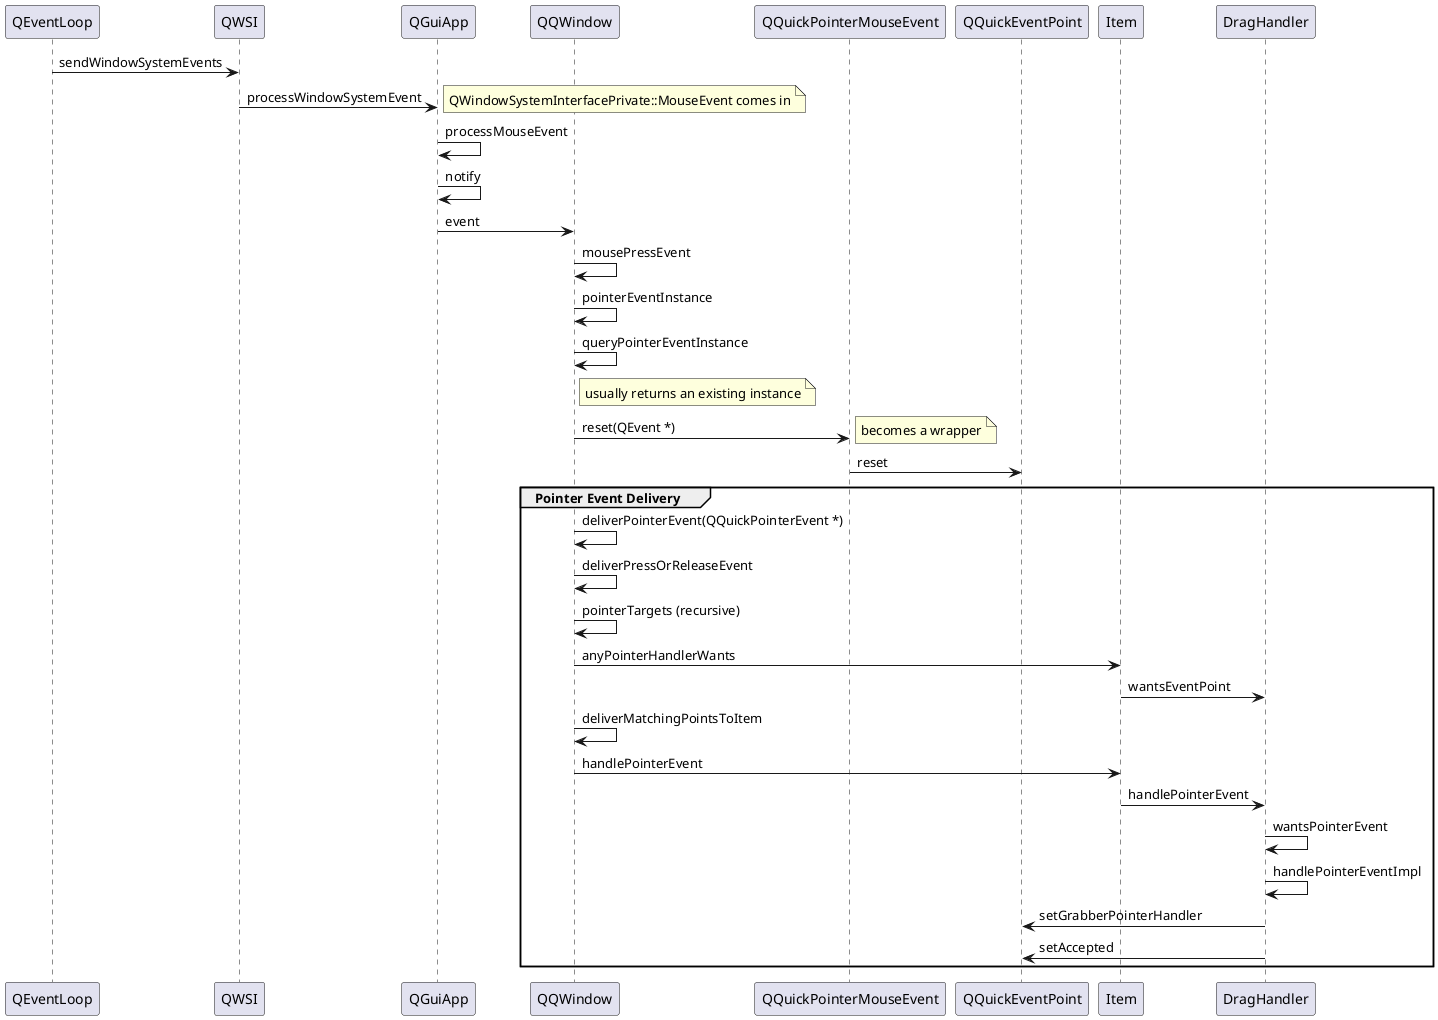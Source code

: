 @startuml
QEventLoop -> QWSI : sendWindowSystemEvents
QWSI -> QGuiApp : processWindowSystemEvent
note right: QWindowSystemInterfacePrivate::MouseEvent comes in
QGuiApp -> QGuiApp : processMouseEvent
QGuiApp -> QGuiApp : notify
QGuiApp -> QQWindow : event
QQWindow -> QQWindow : mousePressEvent
QQWindow -> QQWindow : pointerEventInstance
QQWindow -> QQWindow : queryPointerEventInstance
note right QQWindow: usually returns an existing instance
QQWindow -> QQuickPointerMouseEvent : reset(QEvent *)
note right: becomes a wrapper
QQuickPointerMouseEvent -> QQuickEventPoint : reset
group Pointer Event Delivery
QQWindow -> QQWindow : deliverPointerEvent(QQuickPointerEvent *)
QQWindow -> QQWindow : deliverPressOrReleaseEvent
QQWindow -> QQWindow : pointerTargets (recursive)
QQWindow -> Item : anyPointerHandlerWants
Item -> DragHandler : wantsEventPoint
QQWindow -> QQWindow : deliverMatchingPointsToItem
QQWindow -> Item : handlePointerEvent
Item -> DragHandler : handlePointerEvent
DragHandler -> DragHandler : wantsPointerEvent
DragHandler -> DragHandler : handlePointerEventImpl
DragHandler -> QQuickEventPoint : setGrabberPointerHandler
DragHandler -> QQuickEventPoint : setAccepted
end
@enduml
